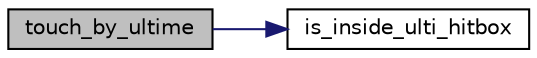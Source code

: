 digraph "touch_by_ultime"
{
 // LATEX_PDF_SIZE
  edge [fontname="Helvetica",fontsize="10",labelfontname="Helvetica",labelfontsize="10"];
  node [fontname="Helvetica",fontsize="10",shape=record];
  rankdir="LR";
  Node1 [label="touch_by_ultime",height=0.2,width=0.4,color="black", fillcolor="grey75", style="filled", fontcolor="black",tooltip="Function that check if the enemy is inside the ulti hitbox and kill him."];
  Node1 -> Node2 [color="midnightblue",fontsize="10",style="solid",fontname="Helvetica"];
  Node2 [label="is_inside_ulti_hitbox",height=0.2,width=0.4,color="black", fillcolor="white", style="filled",URL="$enemies__controller_8c.html#ad306a78f6411c8b628ddaee854efba15",tooltip="Function that check if the enemy is inside the ulti hitbox."];
}
